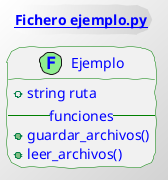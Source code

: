 @startuml
skinparam handwritten true
skinparam roundcorner 30
skinparam DefaultFontColor Blue
skinparam ClassBorderColor Green
skinparam BackgroundColor White/LightGray

title __Fichero ejemplo.py__
class Ejemplo <<(F,lightgreen)>> {
+string ruta
-- funciones --
+guardar_archivos()
+leer_archivos()
}

@enduml